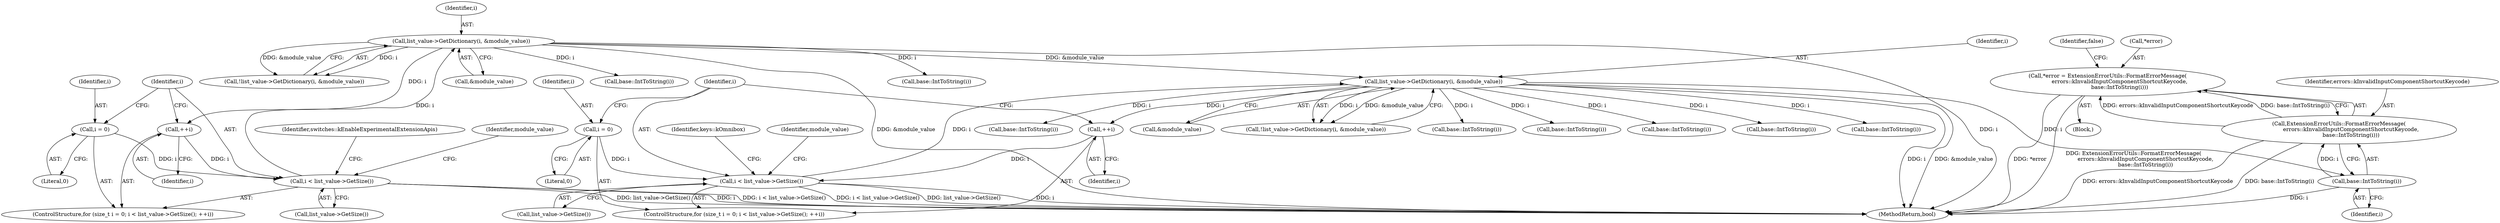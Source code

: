 digraph "0_Chrome_c63f2b7fe4fe2977f858a8e36d5f48db17eff2e7_30@pointer" {
"1001925" [label="(Call,*error = ExtensionErrorUtils::FormatErrorMessage(\n              errors::kInvalidInputComponentShortcutKeycode,\n              base::IntToString(i)))"];
"1001928" [label="(Call,ExtensionErrorUtils::FormatErrorMessage(\n              errors::kInvalidInputComponentShortcutKeycode,\n              base::IntToString(i)))"];
"1001930" [label="(Call,base::IntToString(i))"];
"1001736" [label="(Call,list_value->GetDictionary(i, &module_value))"];
"1001701" [label="(Call,i < list_value->GetSize())"];
"1001698" [label="(Call,i = 0)"];
"1001704" [label="(Call,++i)"];
"1000876" [label="(Call,list_value->GetDictionary(i, &module_value))"];
"1000862" [label="(Call,i < list_value->GetSize())"];
"1000865" [label="(Call,++i)"];
"1000859" [label="(Call,i = 0)"];
"1001696" [label="(ControlStructure,for (size_t i = 0; i < list_value->GetSize(); ++i))"];
"1001886" [label="(Call,base::IntToString(i))"];
"1001701" [label="(Call,i < list_value->GetSize())"];
"1000863" [label="(Identifier,i)"];
"1001914" [label="(Call,base::IntToString(i))"];
"1000859" [label="(Call,i = 0)"];
"1002016" [label="(Identifier,keys::kOmnibox)"];
"1001738" [label="(Call,&module_value)"];
"1001735" [label="(Call,!list_value->GetDictionary(i, &module_value))"];
"1000866" [label="(Identifier,i)"];
"1001737" [label="(Identifier,i)"];
"1000860" [label="(Identifier,i)"];
"1001930" [label="(Call,base::IntToString(i))"];
"1001709" [label="(Identifier,module_value)"];
"1000878" [label="(Call,&module_value)"];
"1001929" [label="(Identifier,errors::kInvalidInputComponentShortcutKeycode)"];
"1001703" [label="(Call,list_value->GetSize())"];
"1000876" [label="(Call,list_value->GetDictionary(i, &module_value))"];
"1000935" [label="(Identifier,switches::kEnableExperimentalExtensionApis)"];
"1001700" [label="(Literal,0)"];
"1000861" [label="(Literal,0)"];
"1000862" [label="(Call,i < list_value->GetSize())"];
"1000865" [label="(Call,++i)"];
"1001931" [label="(Identifier,i)"];
"1001705" [label="(Identifier,i)"];
"1001794" [label="(Call,base::IntToString(i))"];
"1001928" [label="(Call,ExtensionErrorUtils::FormatErrorMessage(\n              errors::kInvalidInputComponentShortcutKeycode,\n              base::IntToString(i)))"];
"1001702" [label="(Identifier,i)"];
"1001698" [label="(Call,i = 0)"];
"1001924" [label="(Block,)"];
"1000899" [label="(Call,base::IntToString(i))"];
"1000857" [label="(ControlStructure,for (size_t i = 0; i < list_value->GetSize(); ++i))"];
"1001925" [label="(Call,*error = ExtensionErrorUtils::FormatErrorMessage(\n              errors::kInvalidInputComponentShortcutKeycode,\n              base::IntToString(i)))"];
"1001759" [label="(Call,base::IntToString(i))"];
"1000877" [label="(Identifier,i)"];
"1000864" [label="(Call,list_value->GetSize())"];
"1001805" [label="(Call,base::IntToString(i))"];
"1001699" [label="(Identifier,i)"];
"1001704" [label="(Call,++i)"];
"1002448" [label="(MethodReturn,bool)"];
"1000915" [label="(Call,base::IntToString(i))"];
"1001831" [label="(Call,base::IntToString(i))"];
"1001933" [label="(Identifier,false)"];
"1000875" [label="(Call,!list_value->GetDictionary(i, &module_value))"];
"1000870" [label="(Identifier,module_value)"];
"1001926" [label="(Call,*error)"];
"1001736" [label="(Call,list_value->GetDictionary(i, &module_value))"];
"1001925" -> "1001924"  [label="AST: "];
"1001925" -> "1001928"  [label="CFG: "];
"1001926" -> "1001925"  [label="AST: "];
"1001928" -> "1001925"  [label="AST: "];
"1001933" -> "1001925"  [label="CFG: "];
"1001925" -> "1002448"  [label="DDG: *error"];
"1001925" -> "1002448"  [label="DDG: ExtensionErrorUtils::FormatErrorMessage(\n              errors::kInvalidInputComponentShortcutKeycode,\n              base::IntToString(i))"];
"1001928" -> "1001925"  [label="DDG: errors::kInvalidInputComponentShortcutKeycode"];
"1001928" -> "1001925"  [label="DDG: base::IntToString(i)"];
"1001928" -> "1001930"  [label="CFG: "];
"1001929" -> "1001928"  [label="AST: "];
"1001930" -> "1001928"  [label="AST: "];
"1001928" -> "1002448"  [label="DDG: errors::kInvalidInputComponentShortcutKeycode"];
"1001928" -> "1002448"  [label="DDG: base::IntToString(i)"];
"1001930" -> "1001928"  [label="DDG: i"];
"1001930" -> "1001931"  [label="CFG: "];
"1001931" -> "1001930"  [label="AST: "];
"1001930" -> "1002448"  [label="DDG: i"];
"1001736" -> "1001930"  [label="DDG: i"];
"1001736" -> "1001735"  [label="AST: "];
"1001736" -> "1001738"  [label="CFG: "];
"1001737" -> "1001736"  [label="AST: "];
"1001738" -> "1001736"  [label="AST: "];
"1001735" -> "1001736"  [label="CFG: "];
"1001736" -> "1002448"  [label="DDG: i"];
"1001736" -> "1002448"  [label="DDG: &module_value"];
"1001736" -> "1001704"  [label="DDG: i"];
"1001736" -> "1001735"  [label="DDG: i"];
"1001736" -> "1001735"  [label="DDG: &module_value"];
"1001701" -> "1001736"  [label="DDG: i"];
"1000876" -> "1001736"  [label="DDG: &module_value"];
"1001736" -> "1001759"  [label="DDG: i"];
"1001736" -> "1001794"  [label="DDG: i"];
"1001736" -> "1001805"  [label="DDG: i"];
"1001736" -> "1001831"  [label="DDG: i"];
"1001736" -> "1001886"  [label="DDG: i"];
"1001736" -> "1001914"  [label="DDG: i"];
"1001701" -> "1001696"  [label="AST: "];
"1001701" -> "1001703"  [label="CFG: "];
"1001702" -> "1001701"  [label="AST: "];
"1001703" -> "1001701"  [label="AST: "];
"1001709" -> "1001701"  [label="CFG: "];
"1002016" -> "1001701"  [label="CFG: "];
"1001701" -> "1002448"  [label="DDG: i"];
"1001701" -> "1002448"  [label="DDG: i < list_value->GetSize()"];
"1001701" -> "1002448"  [label="DDG: list_value->GetSize()"];
"1001698" -> "1001701"  [label="DDG: i"];
"1001704" -> "1001701"  [label="DDG: i"];
"1001698" -> "1001696"  [label="AST: "];
"1001698" -> "1001700"  [label="CFG: "];
"1001699" -> "1001698"  [label="AST: "];
"1001700" -> "1001698"  [label="AST: "];
"1001702" -> "1001698"  [label="CFG: "];
"1001704" -> "1001696"  [label="AST: "];
"1001704" -> "1001705"  [label="CFG: "];
"1001705" -> "1001704"  [label="AST: "];
"1001702" -> "1001704"  [label="CFG: "];
"1000876" -> "1000875"  [label="AST: "];
"1000876" -> "1000878"  [label="CFG: "];
"1000877" -> "1000876"  [label="AST: "];
"1000878" -> "1000876"  [label="AST: "];
"1000875" -> "1000876"  [label="CFG: "];
"1000876" -> "1002448"  [label="DDG: &module_value"];
"1000876" -> "1002448"  [label="DDG: i"];
"1000876" -> "1000865"  [label="DDG: i"];
"1000876" -> "1000875"  [label="DDG: i"];
"1000876" -> "1000875"  [label="DDG: &module_value"];
"1000862" -> "1000876"  [label="DDG: i"];
"1000876" -> "1000899"  [label="DDG: i"];
"1000876" -> "1000915"  [label="DDG: i"];
"1000862" -> "1000857"  [label="AST: "];
"1000862" -> "1000864"  [label="CFG: "];
"1000863" -> "1000862"  [label="AST: "];
"1000864" -> "1000862"  [label="AST: "];
"1000870" -> "1000862"  [label="CFG: "];
"1000935" -> "1000862"  [label="CFG: "];
"1000862" -> "1002448"  [label="DDG: list_value->GetSize()"];
"1000862" -> "1002448"  [label="DDG: i"];
"1000862" -> "1002448"  [label="DDG: i < list_value->GetSize()"];
"1000865" -> "1000862"  [label="DDG: i"];
"1000859" -> "1000862"  [label="DDG: i"];
"1000865" -> "1000857"  [label="AST: "];
"1000865" -> "1000866"  [label="CFG: "];
"1000866" -> "1000865"  [label="AST: "];
"1000863" -> "1000865"  [label="CFG: "];
"1000859" -> "1000857"  [label="AST: "];
"1000859" -> "1000861"  [label="CFG: "];
"1000860" -> "1000859"  [label="AST: "];
"1000861" -> "1000859"  [label="AST: "];
"1000863" -> "1000859"  [label="CFG: "];
}
